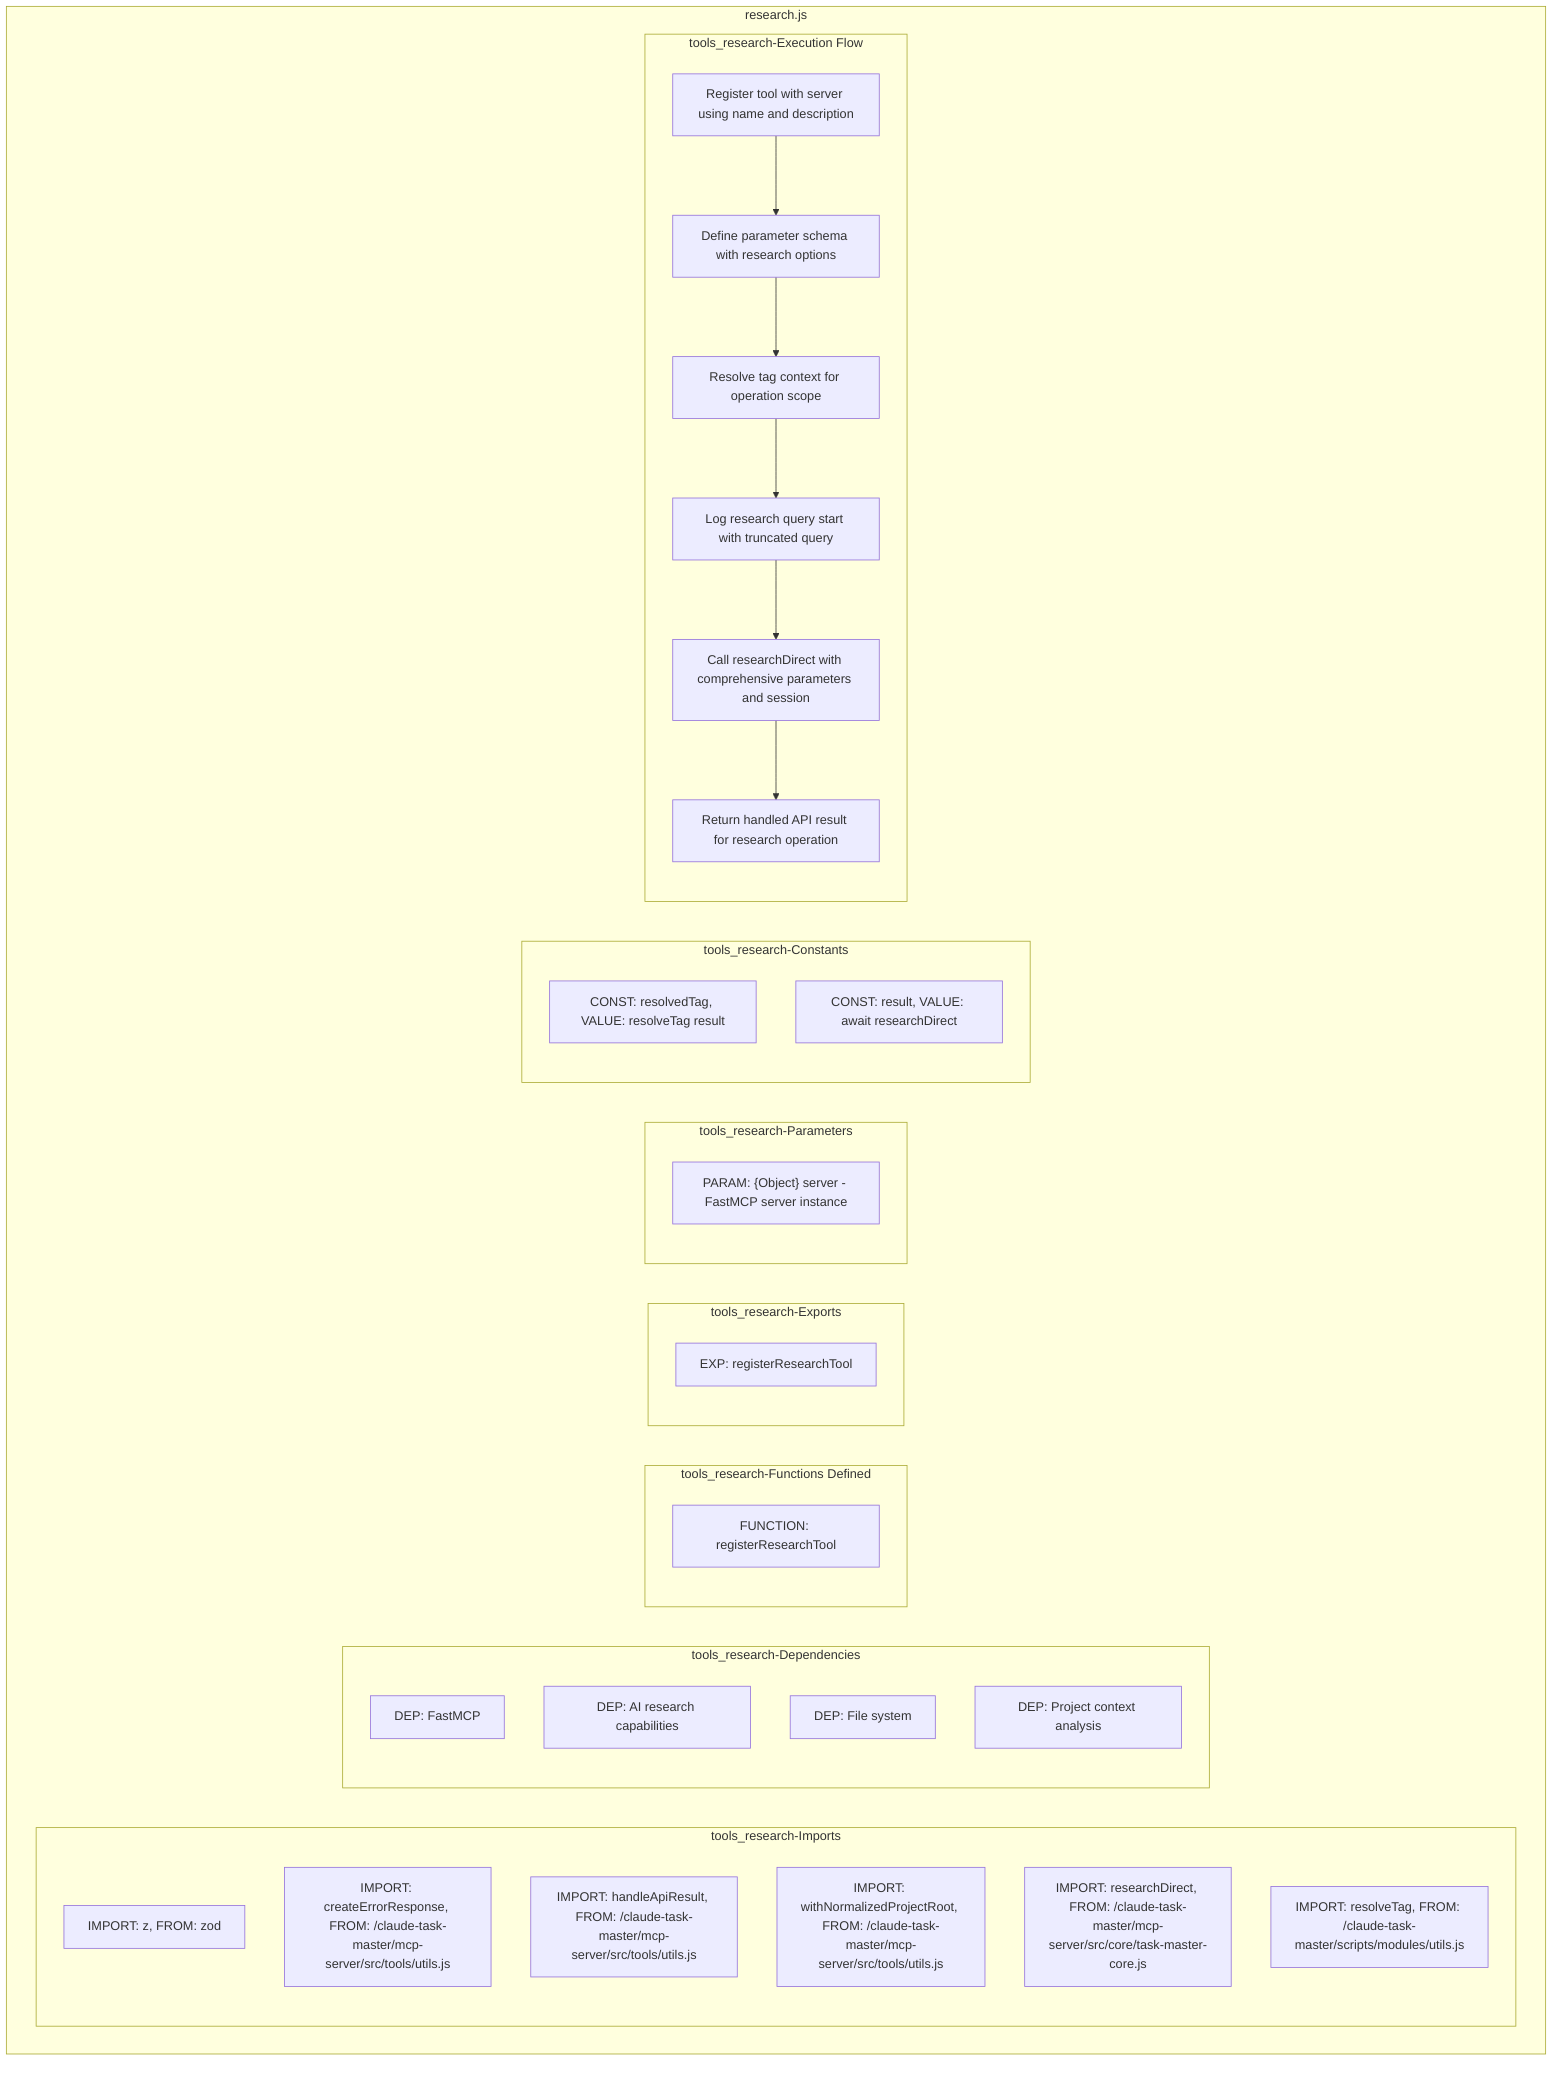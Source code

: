 flowchart TB
    subgraph tools_research-Imports["tools_research-Imports"]
        I1["IMPORT: z, FROM: zod"]
        I2["IMPORT: createErrorResponse, FROM: /claude-task-master/mcp-server/src/tools/utils.js"]
        I3["IMPORT: handleApiResult, FROM: /claude-task-master/mcp-server/src/tools/utils.js"]
        I4["IMPORT: withNormalizedProjectRoot, FROM: /claude-task-master/mcp-server/src/tools/utils.js"]
        I5["IMPORT: researchDirect, FROM: /claude-task-master/mcp-server/src/core/task-master-core.js"]
        I6["IMPORT: resolveTag, FROM: /claude-task-master/scripts/modules/utils.js"]
    end
    subgraph tools_research-Dependencies["tools_research-Dependencies"]
        D1["DEP: FastMCP"]
        D2["DEP: AI research capabilities"]
        D3["DEP: File system"]
        D4["DEP: Project context analysis"]
    end
    subgraph tools_research-FunctionsDefined["tools_research-Functions Defined"]
        FU1["FUNCTION: registerResearchTool"]
    end
    subgraph tools_research-Exports["tools_research-Exports"]
        E1["EXP: registerResearchTool"]
    end
    subgraph tools_research-Parameters["tools_research-Parameters"]
        P1["PARAM: {Object} server - FastMCP server instance"]
    end
    subgraph tools_research-Constants["tools_research-Constants"]
        C1["CONST: resolvedTag, VALUE: resolveTag result"]
        C2["CONST: result, VALUE: await researchDirect"]
    end
    subgraph tools_research-ExecutionFlow["tools_research-Execution Flow"]
        FL1["Register tool with server using name and description"]
        FL2["Define parameter schema with research options"]
        FL3["Resolve tag context for operation scope"]
        FL4["Log research query start with truncated query"]
        FL5["Call researchDirect with comprehensive parameters and session"]
        FL6["Return handled API result for research operation"]
    end
    subgraph tools_research["research.js"]
        tools_research-Imports
        tools_research-Dependencies
        tools_research-FunctionsDefined
        tools_research-Exports
        tools_research-Parameters
        tools_research-Constants
        tools_research-ExecutionFlow
    end
    FL1 --> FL2
    FL2 --> FL3
    FL3 --> FL4
    FL4 --> FL5
    FL5 --> FL6